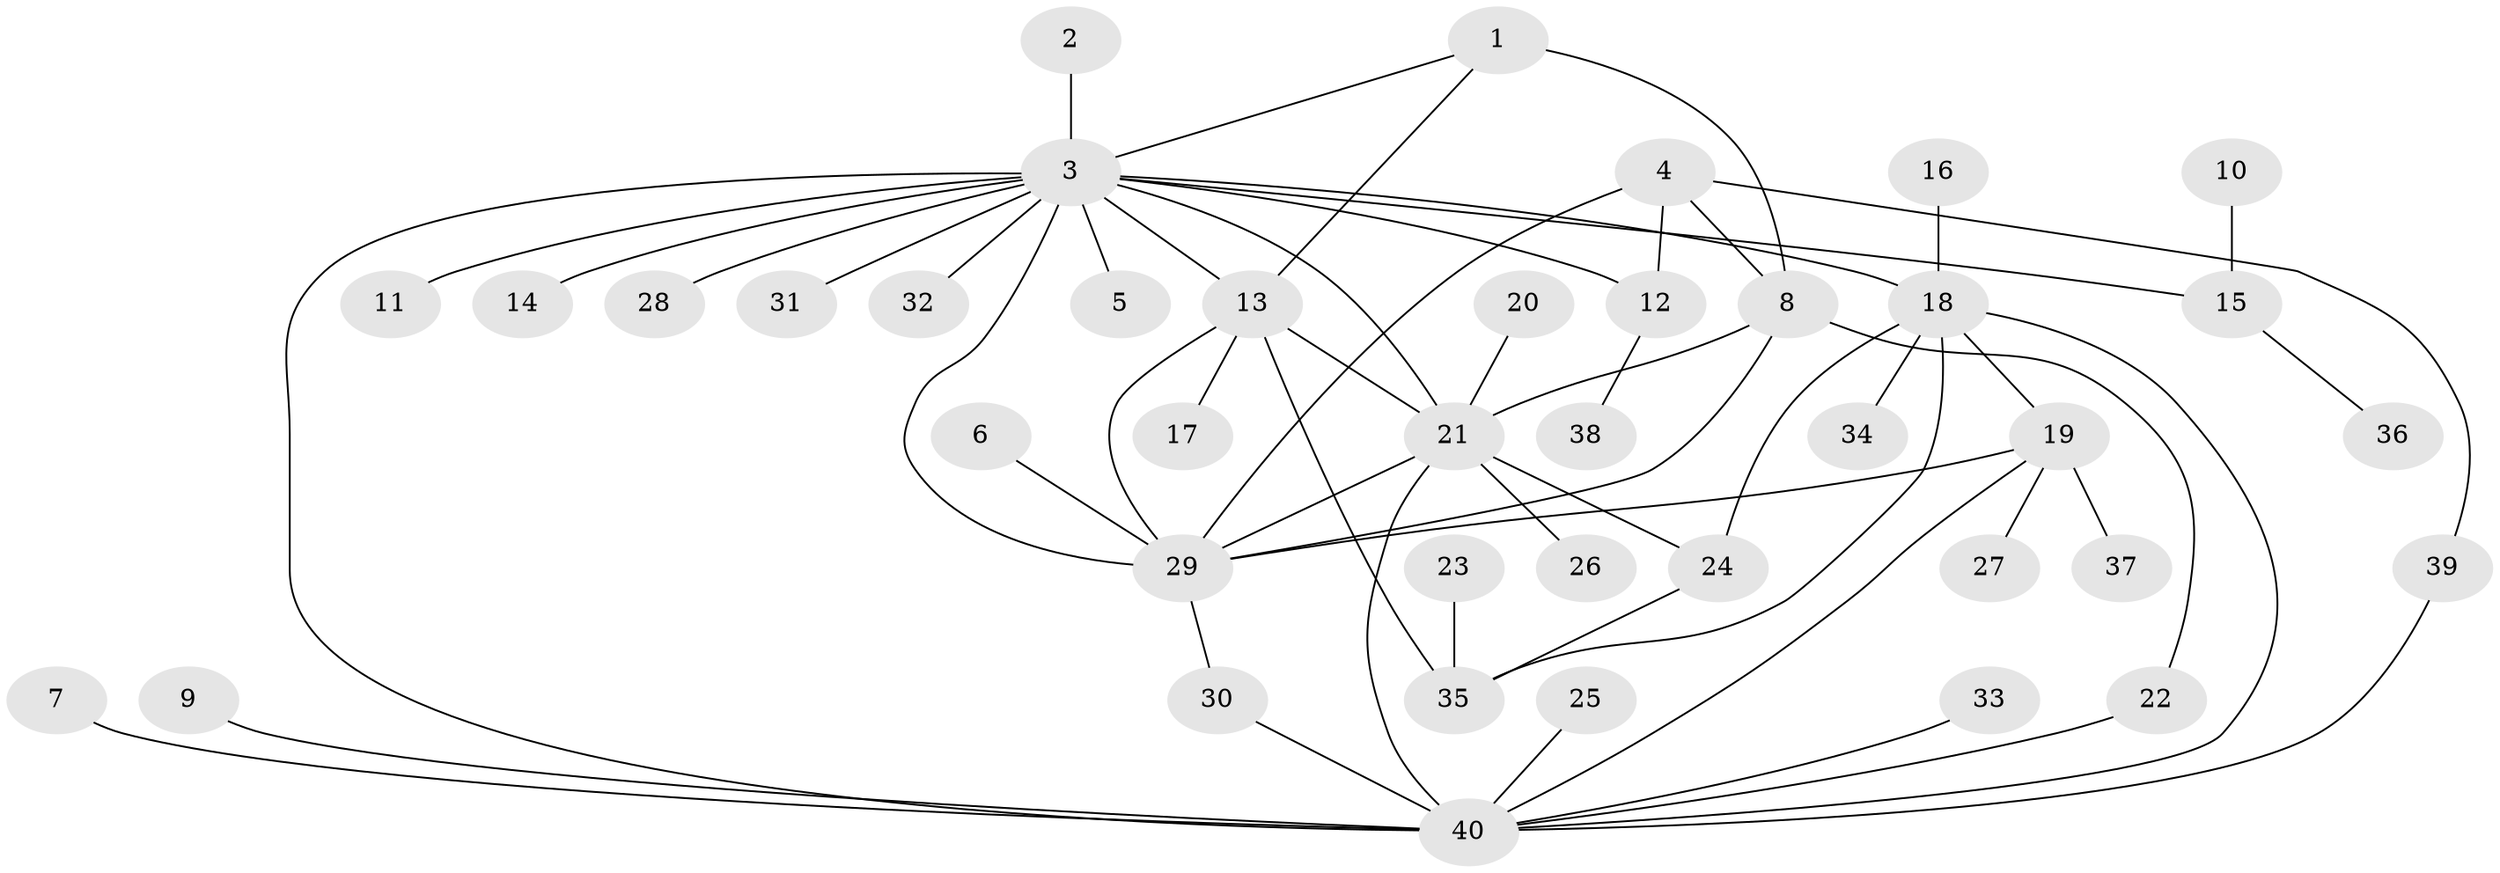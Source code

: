 // original degree distribution, {17: 0.015151515151515152, 4: 0.07575757575757576, 2: 0.18181818181818182, 9: 0.030303030303030304, 14: 0.015151515151515152, 1: 0.5757575757575758, 3: 0.030303030303030304, 7: 0.030303030303030304, 10: 0.015151515151515152, 6: 0.015151515151515152, 5: 0.015151515151515152}
// Generated by graph-tools (version 1.1) at 2025/36/03/04/25 23:36:50]
// undirected, 40 vertices, 57 edges
graph export_dot {
  node [color=gray90,style=filled];
  1;
  2;
  3;
  4;
  5;
  6;
  7;
  8;
  9;
  10;
  11;
  12;
  13;
  14;
  15;
  16;
  17;
  18;
  19;
  20;
  21;
  22;
  23;
  24;
  25;
  26;
  27;
  28;
  29;
  30;
  31;
  32;
  33;
  34;
  35;
  36;
  37;
  38;
  39;
  40;
  1 -- 3 [weight=1.0];
  1 -- 8 [weight=2.0];
  1 -- 13 [weight=1.0];
  2 -- 3 [weight=1.0];
  3 -- 5 [weight=1.0];
  3 -- 11 [weight=1.0];
  3 -- 12 [weight=1.0];
  3 -- 13 [weight=1.0];
  3 -- 14 [weight=1.0];
  3 -- 15 [weight=1.0];
  3 -- 18 [weight=1.0];
  3 -- 21 [weight=1.0];
  3 -- 28 [weight=1.0];
  3 -- 29 [weight=1.0];
  3 -- 31 [weight=1.0];
  3 -- 32 [weight=1.0];
  3 -- 40 [weight=1.0];
  4 -- 8 [weight=1.0];
  4 -- 12 [weight=1.0];
  4 -- 29 [weight=1.0];
  4 -- 39 [weight=1.0];
  6 -- 29 [weight=1.0];
  7 -- 40 [weight=1.0];
  8 -- 21 [weight=1.0];
  8 -- 22 [weight=1.0];
  8 -- 29 [weight=1.0];
  9 -- 40 [weight=1.0];
  10 -- 15 [weight=1.0];
  12 -- 38 [weight=1.0];
  13 -- 17 [weight=1.0];
  13 -- 21 [weight=1.0];
  13 -- 29 [weight=1.0];
  13 -- 35 [weight=1.0];
  15 -- 36 [weight=1.0];
  16 -- 18 [weight=1.0];
  18 -- 19 [weight=1.0];
  18 -- 24 [weight=1.0];
  18 -- 34 [weight=1.0];
  18 -- 35 [weight=1.0];
  18 -- 40 [weight=1.0];
  19 -- 27 [weight=1.0];
  19 -- 29 [weight=1.0];
  19 -- 37 [weight=1.0];
  19 -- 40 [weight=1.0];
  20 -- 21 [weight=1.0];
  21 -- 24 [weight=1.0];
  21 -- 26 [weight=1.0];
  21 -- 29 [weight=1.0];
  21 -- 40 [weight=2.0];
  22 -- 40 [weight=1.0];
  23 -- 35 [weight=1.0];
  24 -- 35 [weight=1.0];
  25 -- 40 [weight=1.0];
  29 -- 30 [weight=1.0];
  30 -- 40 [weight=1.0];
  33 -- 40 [weight=1.0];
  39 -- 40 [weight=1.0];
}
